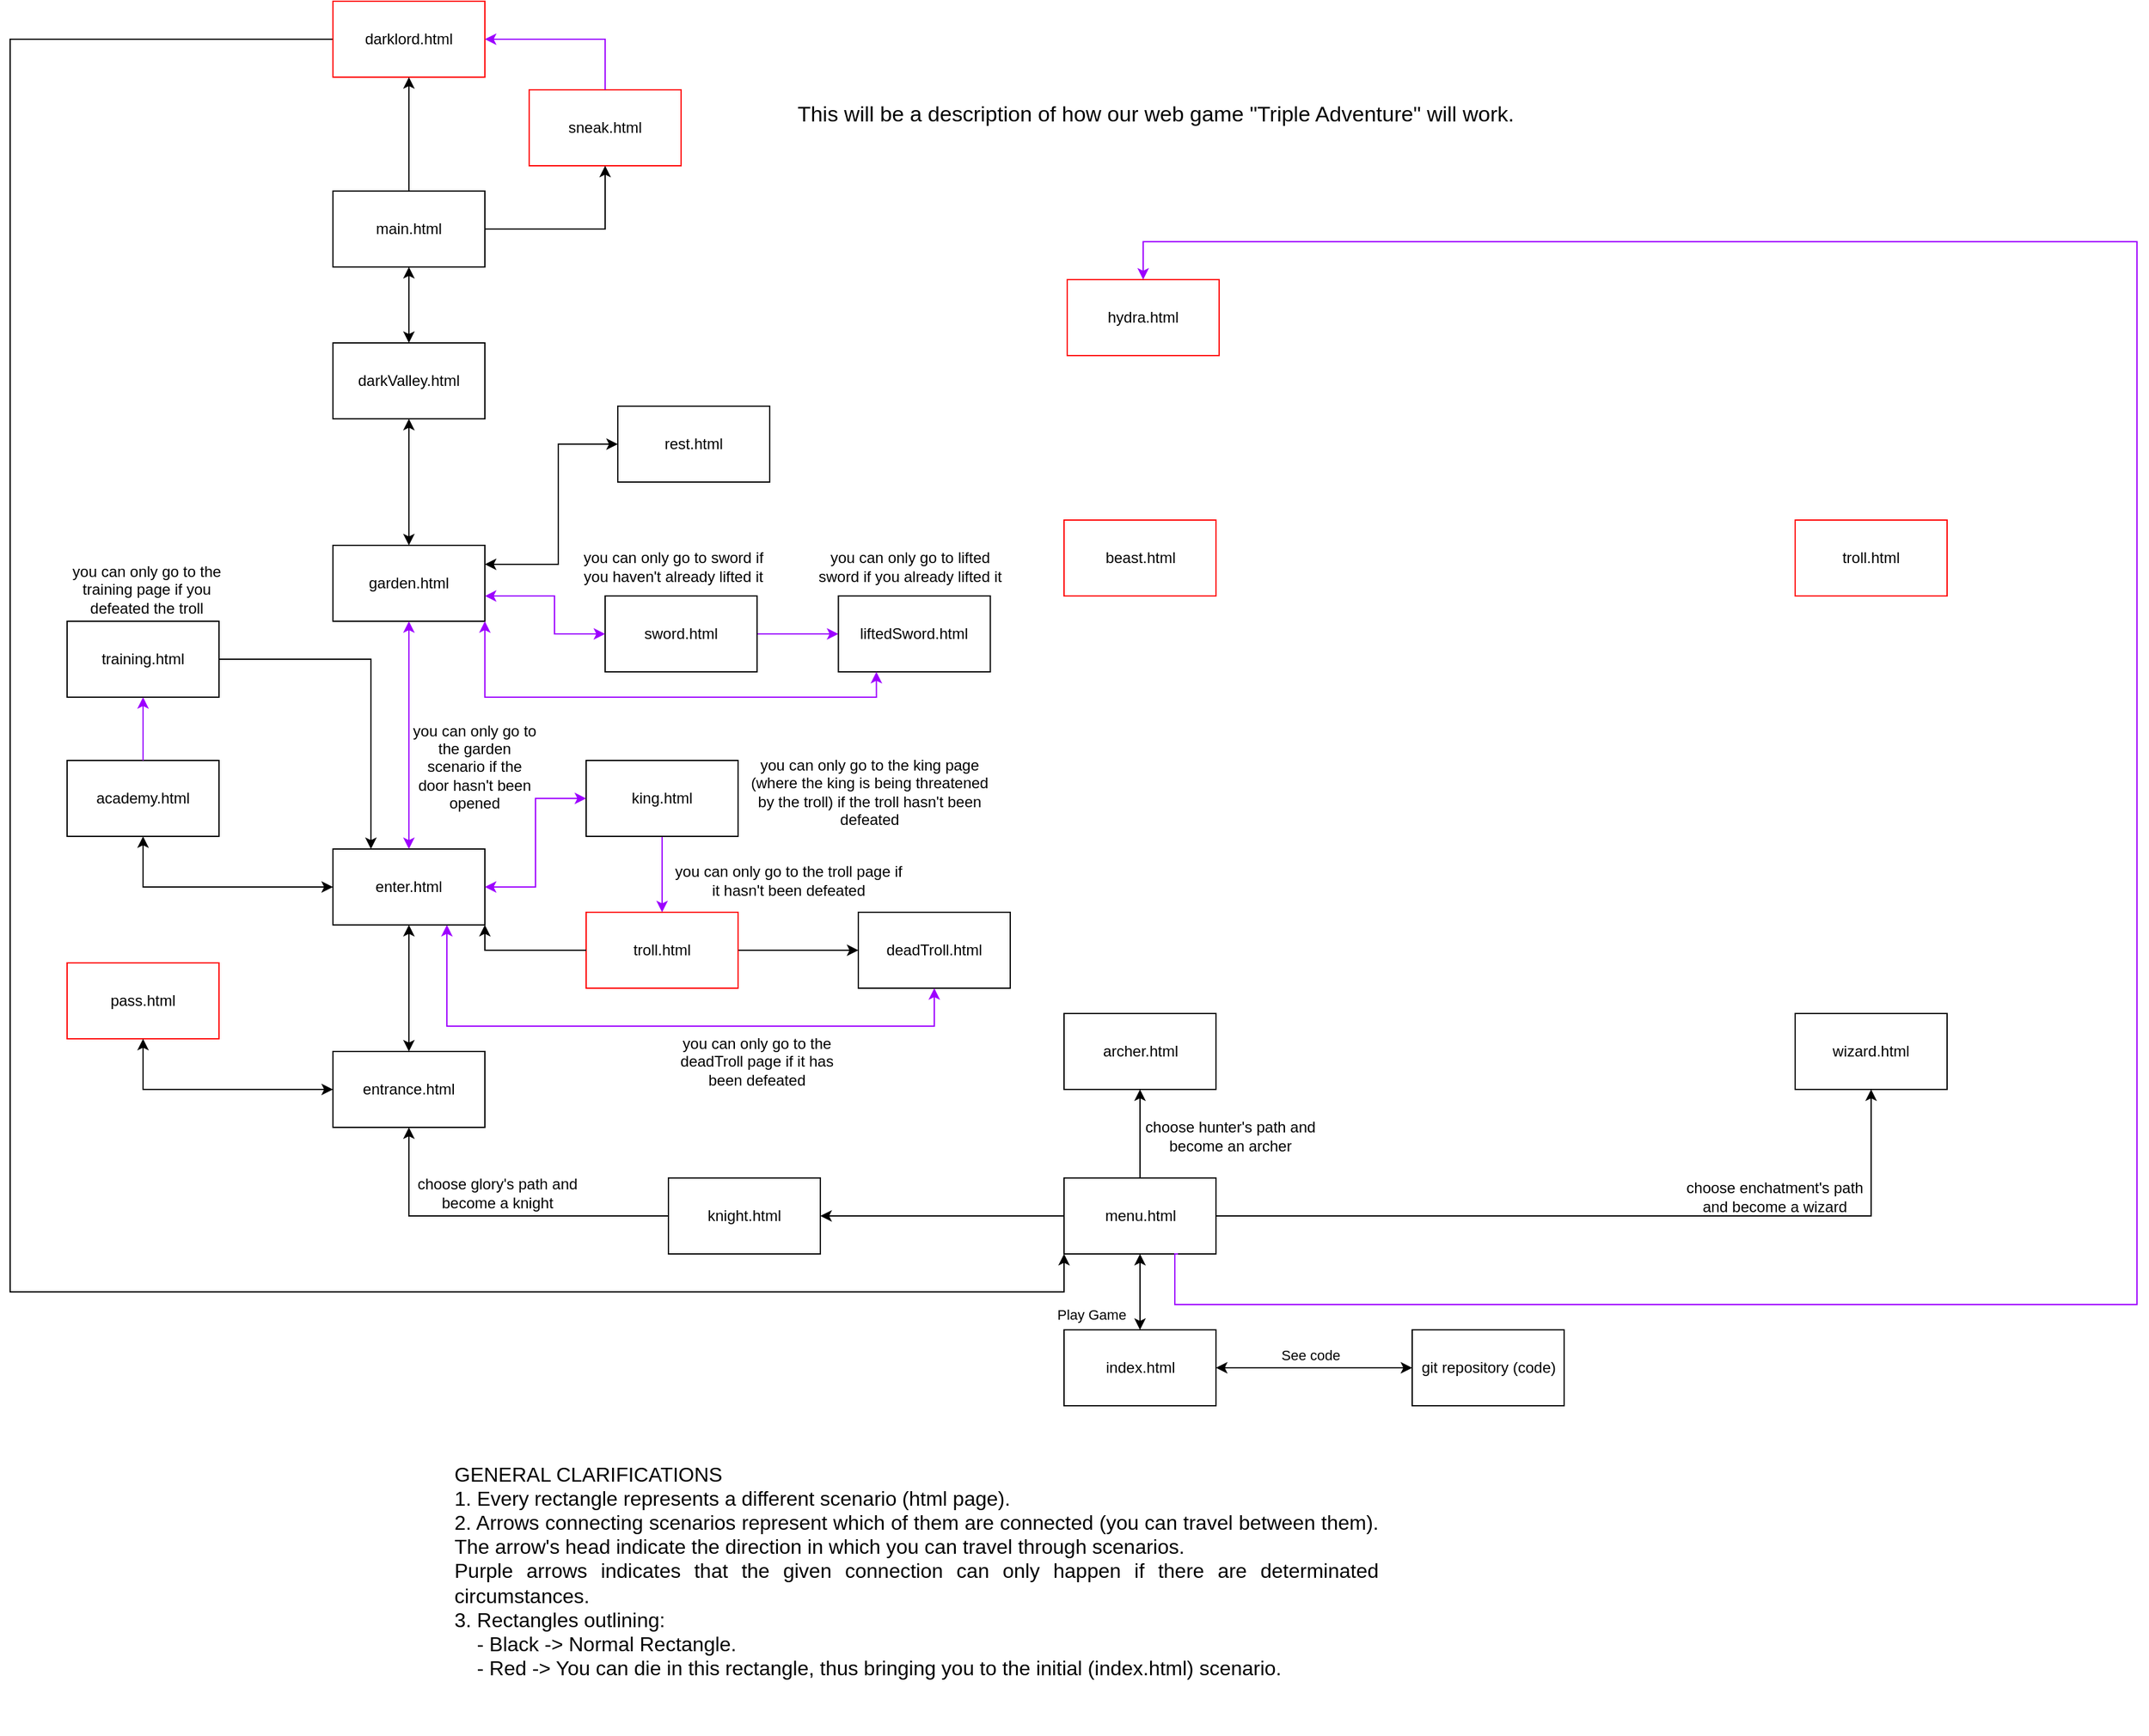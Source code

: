 <mxfile version="28.0.6">
  <diagram name="Page-1" id="w2jvXQE7_YNhHuw7VH9W">
    <mxGraphModel dx="1840" dy="1735" grid="1" gridSize="10" guides="1" tooltips="1" connect="1" arrows="1" fold="1" page="1" pageScale="1" pageWidth="850" pageHeight="1100" math="0" shadow="0">
      <root>
        <mxCell id="0" />
        <mxCell id="1" parent="0" />
        <mxCell id="W783Z9yKYnY_VlYJ2KmW-1" value="&lt;font style=&quot;font-size: 17px;&quot;&gt;This will be a description of how our web game &quot;Triple Adventure&quot; will work.&lt;/font&gt;" style="text;html=1;align=center;verticalAlign=middle;whiteSpace=wrap;rounded=0;" parent="1" vertex="1">
          <mxGeometry x="130" y="-70" width="610" height="60" as="geometry" />
        </mxCell>
        <mxCell id="W783Z9yKYnY_VlYJ2KmW-2" value="index.html" style="rounded=0;whiteSpace=wrap;html=1;" parent="1" vertex="1">
          <mxGeometry x="362.5" y="920" width="120" height="60" as="geometry" />
        </mxCell>
        <mxCell id="W783Z9yKYnY_VlYJ2KmW-3" value="git repository (code)" style="rounded=0;whiteSpace=wrap;html=1;" parent="1" vertex="1">
          <mxGeometry x="637.5" y="920" width="120" height="60" as="geometry" />
        </mxCell>
        <mxCell id="W783Z9yKYnY_VlYJ2KmW-4" value="" style="endArrow=classic;startArrow=classic;html=1;rounded=0;exitX=1;exitY=0.5;exitDx=0;exitDy=0;entryX=0;entryY=0.5;entryDx=0;entryDy=0;" parent="1" source="W783Z9yKYnY_VlYJ2KmW-2" target="W783Z9yKYnY_VlYJ2KmW-3" edge="1">
          <mxGeometry width="50" height="50" relative="1" as="geometry">
            <mxPoint x="407.5" y="760" as="sourcePoint" />
            <mxPoint x="457.5" y="710" as="targetPoint" />
          </mxGeometry>
        </mxCell>
        <mxCell id="W783Z9yKYnY_VlYJ2KmW-11" value="See code" style="edgeLabel;html=1;align=center;verticalAlign=middle;resizable=0;points=[];" parent="W783Z9yKYnY_VlYJ2KmW-4" vertex="1" connectable="0">
          <mxGeometry x="-0.166" y="-3" relative="1" as="geometry">
            <mxPoint x="10" y="-13" as="offset" />
          </mxGeometry>
        </mxCell>
        <mxCell id="W783Z9yKYnY_VlYJ2KmW-5" value="menu.html" style="rounded=0;whiteSpace=wrap;html=1;" parent="1" vertex="1">
          <mxGeometry x="362.5" y="800" width="120" height="60" as="geometry" />
        </mxCell>
        <mxCell id="W783Z9yKYnY_VlYJ2KmW-9" value="" style="endArrow=classic;startArrow=classic;html=1;rounded=0;entryX=0.5;entryY=1;entryDx=0;entryDy=0;exitX=0.5;exitY=0;exitDx=0;exitDy=0;" parent="1" source="W783Z9yKYnY_VlYJ2KmW-2" target="W783Z9yKYnY_VlYJ2KmW-5" edge="1">
          <mxGeometry width="50" height="50" relative="1" as="geometry">
            <mxPoint x="397.5" y="910" as="sourcePoint" />
            <mxPoint x="437.5" y="870" as="targetPoint" />
          </mxGeometry>
        </mxCell>
        <mxCell id="W783Z9yKYnY_VlYJ2KmW-12" value="Play Game" style="edgeLabel;html=1;align=center;verticalAlign=middle;resizable=0;points=[];" parent="1" vertex="1" connectable="0">
          <mxGeometry x="380" y="910" as="geometry">
            <mxPoint x="4" y="-2" as="offset" />
          </mxGeometry>
        </mxCell>
        <mxCell id="W783Z9yKYnY_VlYJ2KmW-13" value="enter.html" style="rounded=0;whiteSpace=wrap;html=1;" parent="1" vertex="1">
          <mxGeometry x="-215" y="540" width="120" height="60" as="geometry" />
        </mxCell>
        <mxCell id="W783Z9yKYnY_VlYJ2KmW-16" value="archer.html" style="rounded=0;whiteSpace=wrap;html=1;" parent="1" vertex="1">
          <mxGeometry x="362.5" y="670" width="120" height="60" as="geometry" />
        </mxCell>
        <mxCell id="W783Z9yKYnY_VlYJ2KmW-17" value="wizard.html" style="rounded=0;whiteSpace=wrap;html=1;" parent="1" vertex="1">
          <mxGeometry x="940" y="670" width="120" height="60" as="geometry" />
        </mxCell>
        <mxCell id="W783Z9yKYnY_VlYJ2KmW-18" value="" style="endArrow=classic;startArrow=none;html=1;rounded=0;entryX=0.5;entryY=1;entryDx=0;entryDy=0;exitX=1;exitY=0.5;exitDx=0;exitDy=0;edgeStyle=orthogonalEdgeStyle;startFill=0;" parent="1" source="W783Z9yKYnY_VlYJ2KmW-5" target="W783Z9yKYnY_VlYJ2KmW-17" edge="1">
          <mxGeometry width="50" height="50" relative="1" as="geometry">
            <mxPoint x="512.5" y="930" as="sourcePoint" />
            <mxPoint x="322.5" y="830" as="targetPoint" />
          </mxGeometry>
        </mxCell>
        <mxCell id="W783Z9yKYnY_VlYJ2KmW-19" value="" style="endArrow=classic;startArrow=none;html=1;rounded=0;entryX=0.5;entryY=1;entryDx=0;entryDy=0;exitX=0.5;exitY=0;exitDx=0;exitDy=0;startFill=0;" parent="1" source="W783Z9yKYnY_VlYJ2KmW-5" target="W783Z9yKYnY_VlYJ2KmW-16" edge="1">
          <mxGeometry width="50" height="50" relative="1" as="geometry">
            <mxPoint x="432.5" y="810" as="sourcePoint" />
            <mxPoint x="482.5" y="760" as="targetPoint" />
          </mxGeometry>
        </mxCell>
        <mxCell id="W783Z9yKYnY_VlYJ2KmW-20" value="choose glory&#39;s path and become a knight" style="text;html=1;align=center;verticalAlign=middle;whiteSpace=wrap;rounded=0;" parent="1" vertex="1">
          <mxGeometry x="-155" y="797" width="140" height="30" as="geometry" />
        </mxCell>
        <mxCell id="W783Z9yKYnY_VlYJ2KmW-21" value="choose enchatment&#39;s path and become a wizard" style="text;html=1;align=center;verticalAlign=middle;whiteSpace=wrap;rounded=0;" parent="1" vertex="1">
          <mxGeometry x="844" y="800" width="160" height="30" as="geometry" />
        </mxCell>
        <mxCell id="W783Z9yKYnY_VlYJ2KmW-22" value="choose hunter&#39;s path and become an archer" style="text;html=1;align=center;verticalAlign=middle;whiteSpace=wrap;rounded=0;" parent="1" vertex="1">
          <mxGeometry x="423.5" y="752" width="140" height="30" as="geometry" />
        </mxCell>
        <mxCell id="W783Z9yKYnY_VlYJ2KmW-45" style="edgeStyle=orthogonalEdgeStyle;rounded=0;orthogonalLoop=1;jettySize=auto;html=1;exitX=0;exitY=0.5;exitDx=0;exitDy=0;entryX=0;entryY=1;entryDx=0;entryDy=0;strokeColor=#000000;" parent="1" source="W783Z9yKYnY_VlYJ2KmW-23" target="W783Z9yKYnY_VlYJ2KmW-5" edge="1">
          <mxGeometry relative="1" as="geometry">
            <Array as="points">
              <mxPoint x="-470" y="-100" />
              <mxPoint x="-470" y="890" />
              <mxPoint x="362" y="890" />
            </Array>
          </mxGeometry>
        </mxCell>
        <mxCell id="W783Z9yKYnY_VlYJ2KmW-23" value="darklord.html" style="rounded=0;whiteSpace=wrap;html=1;strokeColor=#FF0000;" parent="1" vertex="1">
          <mxGeometry x="-215" y="-130" width="120" height="60" as="geometry" />
        </mxCell>
        <mxCell id="W783Z9yKYnY_VlYJ2KmW-24" value="beast.html" style="rounded=0;whiteSpace=wrap;html=1;strokeColor=#FF0000;" parent="1" vertex="1">
          <mxGeometry x="362.5" y="280" width="120" height="60" as="geometry" />
        </mxCell>
        <mxCell id="W783Z9yKYnY_VlYJ2KmW-25" value="troll.html" style="rounded=0;whiteSpace=wrap;html=1;strokeColor=#FF0000;" parent="1" vertex="1">
          <mxGeometry x="940" y="280" width="120" height="60" as="geometry" />
        </mxCell>
        <mxCell id="W783Z9yKYnY_VlYJ2KmW-26" value="hydra.html" style="rounded=0;whiteSpace=wrap;html=1;strokeColor=#FF0000;" parent="1" vertex="1">
          <mxGeometry x="365" y="90" width="120" height="60" as="geometry" />
        </mxCell>
        <mxCell id="W783Z9yKYnY_VlYJ2KmW-27" value="" style="endArrow=classic;startArrow=none;html=1;rounded=0;exitX=0.75;exitY=1;exitDx=0;exitDy=0;entryX=0.5;entryY=0;entryDx=0;entryDy=0;edgeStyle=orthogonalEdgeStyle;startFill=0;strokeColor=#9D00FF;" parent="1" source="W783Z9yKYnY_VlYJ2KmW-5" target="W783Z9yKYnY_VlYJ2KmW-26" edge="1">
          <mxGeometry width="50" height="50" relative="1" as="geometry">
            <mxPoint x="370" y="690" as="sourcePoint" />
            <mxPoint x="420" y="640" as="targetPoint" />
            <Array as="points">
              <mxPoint x="450" y="860" />
              <mxPoint x="450" y="900" />
              <mxPoint x="1210" y="900" />
              <mxPoint x="1210" y="60" />
              <mxPoint x="425" y="60" />
            </Array>
          </mxGeometry>
        </mxCell>
        <mxCell id="W783Z9yKYnY_VlYJ2KmW-29" value="academy.html" style="rounded=0;whiteSpace=wrap;html=1;" parent="1" vertex="1">
          <mxGeometry x="-425" y="470" width="120" height="60" as="geometry" />
        </mxCell>
        <mxCell id="W783Z9yKYnY_VlYJ2KmW-30" value="garden.html" style="rounded=0;whiteSpace=wrap;html=1;" parent="1" vertex="1">
          <mxGeometry x="-215" y="300" width="120" height="60" as="geometry" />
        </mxCell>
        <mxCell id="Ndmn0QPPu9krf77uYopM-7" style="edgeStyle=orthogonalEdgeStyle;rounded=0;orthogonalLoop=1;jettySize=auto;html=1;entryX=0.5;entryY=0;entryDx=0;entryDy=0;startArrow=none;startFill=0;strokeColor=#9D00FF;exitX=0.5;exitY=1;exitDx=0;exitDy=0;" parent="1" source="W783Z9yKYnY_VlYJ2KmW-31" target="Ndmn0QPPu9krf77uYopM-6" edge="1">
          <mxGeometry relative="1" as="geometry">
            <mxPoint x="40" y="540" as="sourcePoint" />
          </mxGeometry>
        </mxCell>
        <mxCell id="W783Z9yKYnY_VlYJ2KmW-31" value="king.html" style="rounded=0;whiteSpace=wrap;html=1;strokeColor=#000000;" parent="1" vertex="1">
          <mxGeometry x="-15" y="470" width="120" height="60" as="geometry" />
        </mxCell>
        <mxCell id="W783Z9yKYnY_VlYJ2KmW-32" value="main.html" style="rounded=0;whiteSpace=wrap;html=1;strokeColor=#000000;" parent="1" vertex="1">
          <mxGeometry x="-215" y="20" width="120" height="60" as="geometry" />
        </mxCell>
        <mxCell id="W783Z9yKYnY_VlYJ2KmW-33" value="" style="endArrow=classic;startArrow=classic;html=1;rounded=0;entryX=0.5;entryY=1;entryDx=0;entryDy=0;exitX=0.5;exitY=0;exitDx=0;exitDy=0;strokeColor=#9D00FF;" parent="1" source="W783Z9yKYnY_VlYJ2KmW-13" target="W783Z9yKYnY_VlYJ2KmW-30" edge="1">
          <mxGeometry width="50" height="50" relative="1" as="geometry">
            <mxPoint x="60" y="490" as="sourcePoint" />
            <mxPoint x="110" y="440" as="targetPoint" />
          </mxGeometry>
        </mxCell>
        <mxCell id="W783Z9yKYnY_VlYJ2KmW-34" value="" style="endArrow=classic;startArrow=classic;html=1;rounded=0;entryX=0;entryY=0.5;entryDx=0;entryDy=0;exitX=1;exitY=0.5;exitDx=0;exitDy=0;edgeStyle=orthogonalEdgeStyle;strokeColor=#9D00FF;" parent="1" source="W783Z9yKYnY_VlYJ2KmW-13" target="W783Z9yKYnY_VlYJ2KmW-31" edge="1">
          <mxGeometry width="50" height="50" relative="1" as="geometry">
            <mxPoint x="-110" y="580" as="sourcePoint" />
            <mxPoint x="-110" y="510" as="targetPoint" />
          </mxGeometry>
        </mxCell>
        <mxCell id="W783Z9yKYnY_VlYJ2KmW-35" value="" style="endArrow=classic;startArrow=classic;html=1;rounded=0;entryX=0.5;entryY=1;entryDx=0;entryDy=0;exitX=0;exitY=0.5;exitDx=0;exitDy=0;edgeStyle=orthogonalEdgeStyle;" parent="1" source="W783Z9yKYnY_VlYJ2KmW-13" target="W783Z9yKYnY_VlYJ2KmW-29" edge="1">
          <mxGeometry width="50" height="50" relative="1" as="geometry">
            <mxPoint x="-400" y="620" as="sourcePoint" />
            <mxPoint x="-400" y="550" as="targetPoint" />
          </mxGeometry>
        </mxCell>
        <mxCell id="W783Z9yKYnY_VlYJ2KmW-38" value="" style="endArrow=classic;startArrow=none;html=1;rounded=0;entryX=0.5;entryY=1;entryDx=0;entryDy=0;exitX=0.5;exitY=0;exitDx=0;exitDy=0;edgeStyle=orthogonalEdgeStyle;startFill=0;" parent="1" source="W783Z9yKYnY_VlYJ2KmW-32" target="W783Z9yKYnY_VlYJ2KmW-23" edge="1">
          <mxGeometry width="50" height="50" relative="1" as="geometry">
            <mxPoint x="-140" y="270" as="sourcePoint" />
            <mxPoint x="-140" y="200" as="targetPoint" />
          </mxGeometry>
        </mxCell>
        <mxCell id="W783Z9yKYnY_VlYJ2KmW-39" value="sneak.html" style="rounded=0;whiteSpace=wrap;html=1;strokeColor=#FF0000;" parent="1" vertex="1">
          <mxGeometry x="-60" y="-60" width="120" height="60" as="geometry" />
        </mxCell>
        <mxCell id="W783Z9yKYnY_VlYJ2KmW-43" value="&lt;div style=&quot;text-align: justify;&quot;&gt;&lt;span style=&quot;font-size: 16px; background-color: transparent; color: light-dark(rgb(0, 0, 0), rgb(255, 255, 255));&quot;&gt;GENERAL CLARIFICATIONS&lt;/span&gt;&lt;/div&gt;&lt;div style=&quot;text-align: justify;&quot;&gt;&lt;font style=&quot;font-size: 16px;&quot;&gt;1. Every rectangle represents a different scenario (html page).&lt;/font&gt;&lt;/div&gt;&lt;div style=&quot;text-align: justify;&quot;&gt;&lt;font style=&quot;font-size: 16px;&quot;&gt;2. Arrows connecting scenarios represent which of them are connected (you can travel between them). The arrow&#39;s head indicate the direction in which you can travel through scenarios.&lt;/font&gt;&lt;/div&gt;&lt;div style=&quot;text-align: justify;&quot;&gt;&lt;font style=&quot;font-size: 16px;&quot;&gt;Purple arrows indicates that the given connection can only happen if there are determinated circumstances.&lt;/font&gt;&lt;/div&gt;&lt;div style=&quot;text-align: justify;&quot;&gt;&lt;font style=&quot;font-size: 16px;&quot;&gt;3. Rectangles outlining:&lt;/font&gt;&lt;/div&gt;&lt;div style=&quot;text-align: justify;&quot;&gt;&lt;span style=&quot;font-size: 16px;&quot;&gt;&amp;nbsp; &amp;nbsp; - Black -&amp;gt; Normal Rectangle.&lt;/span&gt;&lt;/div&gt;&lt;div style=&quot;text-align: justify;&quot;&gt;&lt;span style=&quot;font-size: 16px;&quot;&gt;&amp;nbsp; &amp;nbsp; - Red -&amp;gt; You can die in this rectangle, thus bringing you to the initial (index.html) scenario.&lt;/span&gt;&lt;/div&gt;&lt;div style=&quot;text-align: justify;&quot;&gt;&lt;span style=&quot;font-size: 16px;&quot;&gt;&lt;br&gt;&lt;/span&gt;&lt;/div&gt;" style="text;html=1;align=left;verticalAlign=middle;whiteSpace=wrap;rounded=0;" parent="1" vertex="1">
          <mxGeometry x="-121.5" y="1000" width="731.5" height="240" as="geometry" />
        </mxCell>
        <mxCell id="-AGwqSmneGh56v2qH9gN-4" value="entrance.html" style="rounded=0;whiteSpace=wrap;html=1;" parent="1" vertex="1">
          <mxGeometry x="-215" y="700" width="120" height="60" as="geometry" />
        </mxCell>
        <mxCell id="-AGwqSmneGh56v2qH9gN-6" value="pass&lt;span style=&quot;background-color: transparent; color: light-dark(rgb(0, 0, 0), rgb(255, 255, 255));&quot;&gt;.html&lt;/span&gt;" style="rounded=0;whiteSpace=wrap;html=1;strokeColor=#FF0000;" parent="1" vertex="1">
          <mxGeometry x="-425" y="630" width="120" height="60" as="geometry" />
        </mxCell>
        <mxCell id="-AGwqSmneGh56v2qH9gN-7" value="" style="endArrow=classic;startArrow=classic;html=1;rounded=0;entryX=0.5;entryY=1;entryDx=0;entryDy=0;exitX=0;exitY=0.5;exitDx=0;exitDy=0;edgeStyle=orthogonalEdgeStyle;startFill=1;" parent="1" source="-AGwqSmneGh56v2qH9gN-4" target="-AGwqSmneGh56v2qH9gN-6" edge="1">
          <mxGeometry width="50" height="50" relative="1" as="geometry">
            <mxPoint x="50" y="530" as="sourcePoint" />
            <mxPoint x="100" y="480" as="targetPoint" />
          </mxGeometry>
        </mxCell>
        <mxCell id="-AGwqSmneGh56v2qH9gN-8" value="" style="endArrow=classic;startArrow=classic;html=1;rounded=0;entryX=0.5;entryY=1;entryDx=0;entryDy=0;exitX=0.5;exitY=0;exitDx=0;exitDy=0;edgeStyle=orthogonalEdgeStyle;" parent="1" source="-AGwqSmneGh56v2qH9gN-4" target="W783Z9yKYnY_VlYJ2KmW-13" edge="1">
          <mxGeometry width="50" height="50" relative="1" as="geometry">
            <mxPoint x="-50" y="787" as="sourcePoint" />
            <mxPoint x="45" y="710" as="targetPoint" />
          </mxGeometry>
        </mxCell>
        <mxCell id="-AGwqSmneGh56v2qH9gN-10" value="knight.html" style="rounded=0;whiteSpace=wrap;html=1;" parent="1" vertex="1">
          <mxGeometry x="50" y="800" width="120" height="60" as="geometry" />
        </mxCell>
        <mxCell id="-AGwqSmneGh56v2qH9gN-11" value="" style="endArrow=none;startArrow=classic;html=1;rounded=0;entryX=0;entryY=0.5;entryDx=0;entryDy=0;exitX=1;exitY=0.5;exitDx=0;exitDy=0;startFill=1;endFill=0;" parent="1" source="-AGwqSmneGh56v2qH9gN-10" target="W783Z9yKYnY_VlYJ2KmW-5" edge="1">
          <mxGeometry width="50" height="50" relative="1" as="geometry">
            <mxPoint x="30" y="560" as="sourcePoint" />
            <mxPoint x="80" y="510" as="targetPoint" />
          </mxGeometry>
        </mxCell>
        <mxCell id="-AGwqSmneGh56v2qH9gN-12" value="" style="endArrow=none;startArrow=classic;html=1;rounded=0;entryX=0;entryY=0.5;entryDx=0;entryDy=0;exitX=0.5;exitY=1;exitDx=0;exitDy=0;edgeStyle=orthogonalEdgeStyle;endFill=0;" parent="1" source="-AGwqSmneGh56v2qH9gN-4" target="-AGwqSmneGh56v2qH9gN-10" edge="1">
          <mxGeometry width="50" height="50" relative="1" as="geometry">
            <mxPoint x="230" y="840" as="sourcePoint" />
            <mxPoint x="413" y="840" as="targetPoint" />
          </mxGeometry>
        </mxCell>
        <mxCell id="SFQAF6y4TI38C0EW13ux-1" value="training.html" style="rounded=0;whiteSpace=wrap;html=1;" parent="1" vertex="1">
          <mxGeometry x="-425" y="360" width="120" height="60" as="geometry" />
        </mxCell>
        <mxCell id="SFQAF6y4TI38C0EW13ux-2" value="" style="endArrow=classic;startArrow=none;html=1;rounded=0;entryX=0.5;entryY=1;entryDx=0;entryDy=0;exitX=0.5;exitY=0;exitDx=0;exitDy=0;strokeColor=#9D00FF;startFill=0;" parent="1" source="W783Z9yKYnY_VlYJ2KmW-29" target="SFQAF6y4TI38C0EW13ux-1" edge="1">
          <mxGeometry width="50" height="50" relative="1" as="geometry">
            <mxPoint y="430" as="sourcePoint" />
            <mxPoint x="50" y="380" as="targetPoint" />
          </mxGeometry>
        </mxCell>
        <mxCell id="SFQAF6y4TI38C0EW13ux-6" style="edgeStyle=orthogonalEdgeStyle;rounded=0;orthogonalLoop=1;jettySize=auto;html=1;exitX=0.5;exitY=0;exitDx=0;exitDy=0;entryX=0.5;entryY=1;entryDx=0;entryDy=0;startArrow=classic;startFill=1;" parent="1" source="SFQAF6y4TI38C0EW13ux-3" target="W783Z9yKYnY_VlYJ2KmW-32" edge="1">
          <mxGeometry relative="1" as="geometry" />
        </mxCell>
        <mxCell id="SFQAF6y4TI38C0EW13ux-8" style="edgeStyle=orthogonalEdgeStyle;rounded=0;orthogonalLoop=1;jettySize=auto;html=1;entryX=0;entryY=0.5;entryDx=0;entryDy=0;startArrow=classic;startFill=1;exitX=1;exitY=0.25;exitDx=0;exitDy=0;" parent="1" source="W783Z9yKYnY_VlYJ2KmW-30" target="SFQAF6y4TI38C0EW13ux-7" edge="1">
          <mxGeometry relative="1" as="geometry">
            <mxPoint x="-95" y="380" as="sourcePoint" />
            <Array as="points">
              <mxPoint x="-37" y="315" />
              <mxPoint x="-37" y="220" />
            </Array>
          </mxGeometry>
        </mxCell>
        <mxCell id="SFQAF6y4TI38C0EW13ux-3" value="darkValley.html" style="rounded=0;whiteSpace=wrap;html=1;" parent="1" vertex="1">
          <mxGeometry x="-215" y="140" width="120" height="60" as="geometry" />
        </mxCell>
        <mxCell id="SFQAF6y4TI38C0EW13ux-7" value="rest.html" style="rounded=0;whiteSpace=wrap;html=1;" parent="1" vertex="1">
          <mxGeometry x="10" y="190" width="120" height="60" as="geometry" />
        </mxCell>
        <mxCell id="L-XmSajz_AOP6nzSEUkn-2" style="edgeStyle=orthogonalEdgeStyle;rounded=0;orthogonalLoop=1;jettySize=auto;html=1;exitX=1;exitY=0.5;exitDx=0;exitDy=0;entryX=0;entryY=0.5;entryDx=0;entryDy=0;endArrow=classic;endFill=1;startArrow=none;startFill=0;strokeColor=#9D00FF;" parent="1" source="Ndmn0QPPu9krf77uYopM-1" target="L-XmSajz_AOP6nzSEUkn-1" edge="1">
          <mxGeometry relative="1" as="geometry" />
        </mxCell>
        <mxCell id="Ndmn0QPPu9krf77uYopM-1" value="sword.html" style="rounded=0;whiteSpace=wrap;html=1;" parent="1" vertex="1">
          <mxGeometry y="340" width="120" height="60" as="geometry" />
        </mxCell>
        <mxCell id="Ndmn0QPPu9krf77uYopM-3" value="" style="endArrow=classic;startArrow=classic;html=1;rounded=0;entryX=0;entryY=0.5;entryDx=0;entryDy=0;exitX=1;exitY=0.667;exitDx=0;exitDy=0;edgeStyle=orthogonalEdgeStyle;exitPerimeter=0;strokeColor=#9D00FF;" parent="1" source="W783Z9yKYnY_VlYJ2KmW-30" target="Ndmn0QPPu9krf77uYopM-1" edge="1">
          <mxGeometry width="50" height="50" relative="1" as="geometry">
            <mxPoint x="-140" y="400" as="sourcePoint" />
            <mxPoint x="-90" y="350" as="targetPoint" />
            <Array as="points">
              <mxPoint x="-40" y="340" />
              <mxPoint x="-40" y="370" />
            </Array>
          </mxGeometry>
        </mxCell>
        <mxCell id="Ndmn0QPPu9krf77uYopM-5" value="" style="endArrow=classic;startArrow=classic;html=1;rounded=0;entryX=0.5;entryY=1;entryDx=0;entryDy=0;exitX=0.5;exitY=0;exitDx=0;exitDy=0;" parent="1" source="W783Z9yKYnY_VlYJ2KmW-30" target="SFQAF6y4TI38C0EW13ux-3" edge="1">
          <mxGeometry width="50" height="50" relative="1" as="geometry">
            <mxPoint x="-180" y="380" as="sourcePoint" />
            <mxPoint x="-155" y="310" as="targetPoint" />
          </mxGeometry>
        </mxCell>
        <mxCell id="ZjbQgovuja-OV-1wF0qj-2" style="edgeStyle=orthogonalEdgeStyle;rounded=0;orthogonalLoop=1;jettySize=auto;html=1;exitX=1;exitY=0.5;exitDx=0;exitDy=0;entryX=0;entryY=0.5;entryDx=0;entryDy=0;startArrow=none;startFill=0;" parent="1" source="Ndmn0QPPu9krf77uYopM-6" target="ZjbQgovuja-OV-1wF0qj-1" edge="1">
          <mxGeometry relative="1" as="geometry" />
        </mxCell>
        <mxCell id="Ndmn0QPPu9krf77uYopM-6" value="troll.html" style="rounded=0;whiteSpace=wrap;html=1;strokeColor=#FF0000;" parent="1" vertex="1">
          <mxGeometry x="-15" y="590" width="120" height="60" as="geometry" />
        </mxCell>
        <mxCell id="Ndmn0QPPu9krf77uYopM-8" value="you can only go to the troll page if it hasn&#39;t been defeated" style="text;html=1;align=center;verticalAlign=middle;whiteSpace=wrap;rounded=0;" parent="1" vertex="1">
          <mxGeometry x="50" y="560" width="190" height="10" as="geometry" />
        </mxCell>
        <mxCell id="ZjbQgovuja-OV-1wF0qj-1" value="deadTroll.html" style="rounded=0;whiteSpace=wrap;html=1;" parent="1" vertex="1">
          <mxGeometry x="200" y="590" width="120" height="60" as="geometry" />
        </mxCell>
        <mxCell id="ZjbQgovuja-OV-1wF0qj-3" value="" style="endArrow=classic;startArrow=none;html=1;rounded=0;entryX=1;entryY=1;entryDx=0;entryDy=0;exitX=0;exitY=0.5;exitDx=0;exitDy=0;edgeStyle=orthogonalEdgeStyle;startFill=0;" parent="1" source="Ndmn0QPPu9krf77uYopM-6" target="W783Z9yKYnY_VlYJ2KmW-13" edge="1">
          <mxGeometry width="50" height="50" relative="1" as="geometry">
            <mxPoint x="-10" y="570" as="sourcePoint" />
            <mxPoint x="40" y="520" as="targetPoint" />
          </mxGeometry>
        </mxCell>
        <mxCell id="ZjbQgovuja-OV-1wF0qj-4" value="" style="endArrow=classic;startArrow=classic;html=1;rounded=0;entryX=0.5;entryY=1;entryDx=0;entryDy=0;exitX=0.75;exitY=1;exitDx=0;exitDy=0;edgeStyle=orthogonalEdgeStyle;strokeColor=#9D00FF;" parent="1" source="W783Z9yKYnY_VlYJ2KmW-13" target="ZjbQgovuja-OV-1wF0qj-1" edge="1">
          <mxGeometry width="50" height="50" relative="1" as="geometry">
            <mxPoint x="-10" y="570" as="sourcePoint" />
            <mxPoint x="40" y="520" as="targetPoint" />
            <Array as="points">
              <mxPoint x="-125" y="680" />
              <mxPoint x="260" y="680" />
            </Array>
          </mxGeometry>
        </mxCell>
        <mxCell id="ZjbQgovuja-OV-1wF0qj-5" value="you can only go to the deadTroll page if it has been defeated" style="text;html=1;align=center;verticalAlign=middle;whiteSpace=wrap;rounded=0;" parent="1" vertex="1">
          <mxGeometry x="50" y="703" width="140" height="10" as="geometry" />
        </mxCell>
        <mxCell id="bWJ_mA49etQfhKQH36Bb-3" value="you can only go to the garden scenario if the door hasn&#39;t been opened" style="text;html=1;align=center;verticalAlign=middle;whiteSpace=wrap;rounded=0;" parent="1" vertex="1">
          <mxGeometry x="-153" y="460" width="100" height="30" as="geometry" />
        </mxCell>
        <mxCell id="L-XmSajz_AOP6nzSEUkn-1" value="liftedSword.html" style="rounded=0;whiteSpace=wrap;html=1;" parent="1" vertex="1">
          <mxGeometry x="184.25" y="340" width="120" height="60" as="geometry" />
        </mxCell>
        <mxCell id="L-XmSajz_AOP6nzSEUkn-5" value="you can only go to lifted sword if you already lifted it" style="text;html=1;align=center;verticalAlign=middle;whiteSpace=wrap;rounded=0;" parent="1" vertex="1">
          <mxGeometry x="165.25" y="287" width="152" height="60" as="geometry" />
        </mxCell>
        <mxCell id="LuEG7I39L3Tn3bJzqiof-1" value="" style="endArrow=classic;startArrow=classic;html=1;rounded=0;exitX=1;exitY=1;exitDx=0;exitDy=0;entryX=0.25;entryY=1;entryDx=0;entryDy=0;edgeStyle=orthogonalEdgeStyle;strokeColor=#9D00FF;" edge="1" parent="1" source="W783Z9yKYnY_VlYJ2KmW-30" target="L-XmSajz_AOP6nzSEUkn-1">
          <mxGeometry width="50" height="50" relative="1" as="geometry">
            <mxPoint x="30" y="500" as="sourcePoint" />
            <mxPoint x="80" y="450" as="targetPoint" />
            <Array as="points">
              <mxPoint x="-95" y="420" />
              <mxPoint x="214" y="420" />
            </Array>
          </mxGeometry>
        </mxCell>
        <mxCell id="LuEG7I39L3Tn3bJzqiof-2" value="you can only go to sword if you haven&#39;t already lifted it" style="text;html=1;align=center;verticalAlign=middle;whiteSpace=wrap;rounded=0;" vertex="1" parent="1">
          <mxGeometry x="-22" y="287" width="152" height="60" as="geometry" />
        </mxCell>
        <mxCell id="LuEG7I39L3Tn3bJzqiof-3" value="you can only go to the king page (where the king is being threatened by the troll) if the troll hasn&#39;t been defeated" style="text;html=1;align=center;verticalAlign=middle;whiteSpace=wrap;rounded=0;" vertex="1" parent="1">
          <mxGeometry x="114.25" y="490" width="190" height="10" as="geometry" />
        </mxCell>
        <mxCell id="LuEG7I39L3Tn3bJzqiof-4" value="" style="endArrow=classic;startArrow=none;html=1;rounded=0;exitX=1;exitY=0.5;exitDx=0;exitDy=0;entryX=0.25;entryY=0;entryDx=0;entryDy=0;edgeStyle=orthogonalEdgeStyle;startFill=0;" edge="1" parent="1" source="SFQAF6y4TI38C0EW13ux-1" target="W783Z9yKYnY_VlYJ2KmW-13">
          <mxGeometry width="50" height="50" relative="1" as="geometry">
            <mxPoint x="-240" y="500" as="sourcePoint" />
            <mxPoint x="-190" y="450" as="targetPoint" />
          </mxGeometry>
        </mxCell>
        <mxCell id="LuEG7I39L3Tn3bJzqiof-5" value="you can only go to the training page if you defeated the troll" style="text;html=1;align=center;verticalAlign=middle;whiteSpace=wrap;rounded=0;" vertex="1" parent="1">
          <mxGeometry x="-427" y="310" width="130" height="50" as="geometry" />
        </mxCell>
        <mxCell id="LuEG7I39L3Tn3bJzqiof-6" value="" style="endArrow=classic;html=1;rounded=0;entryX=0.5;entryY=1;entryDx=0;entryDy=0;exitX=1;exitY=0.5;exitDx=0;exitDy=0;edgeStyle=orthogonalEdgeStyle;" edge="1" parent="1" source="W783Z9yKYnY_VlYJ2KmW-32" target="W783Z9yKYnY_VlYJ2KmW-39">
          <mxGeometry width="50" height="50" relative="1" as="geometry">
            <mxPoint x="-80" y="140" as="sourcePoint" />
            <mxPoint x="-30" y="90" as="targetPoint" />
          </mxGeometry>
        </mxCell>
        <mxCell id="LuEG7I39L3Tn3bJzqiof-7" value="" style="endArrow=classic;html=1;rounded=0;entryX=1;entryY=0.5;entryDx=0;entryDy=0;exitX=0.5;exitY=0;exitDx=0;exitDy=0;edgeStyle=orthogonalEdgeStyle;strokeColor=#9D00FF;" edge="1" parent="1" source="W783Z9yKYnY_VlYJ2KmW-39" target="W783Z9yKYnY_VlYJ2KmW-23">
          <mxGeometry width="50" height="50" relative="1" as="geometry">
            <mxPoint x="-80" y="140" as="sourcePoint" />
            <mxPoint x="-30" y="90" as="targetPoint" />
          </mxGeometry>
        </mxCell>
      </root>
    </mxGraphModel>
  </diagram>
</mxfile>

